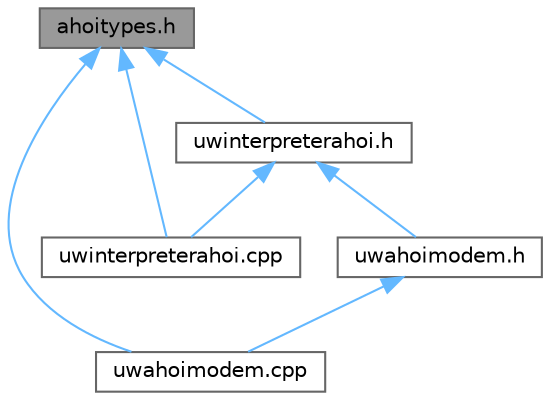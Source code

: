 digraph "ahoitypes.h"
{
 // LATEX_PDF_SIZE
  bgcolor="transparent";
  edge [fontname=Helvetica,fontsize=10,labelfontname=Helvetica,labelfontsize=10];
  node [fontname=Helvetica,fontsize=10,shape=box,height=0.2,width=0.4];
  Node1 [id="Node000001",label="ahoitypes.h",height=0.2,width=0.4,color="gray40", fillcolor="grey60", style="filled", fontcolor="black",tooltip=" "];
  Node1 -> Node2 [id="edge1_Node000001_Node000002",dir="back",color="steelblue1",style="solid",tooltip=" "];
  Node2 [id="Node000002",label="uwahoimodem.cpp",height=0.2,width=0.4,color="grey40", fillcolor="white", style="filled",URL="$uwahoimodem_8cpp.html",tooltip=" "];
  Node1 -> Node3 [id="edge2_Node000001_Node000003",dir="back",color="steelblue1",style="solid",tooltip=" "];
  Node3 [id="Node000003",label="uwinterpreterahoi.cpp",height=0.2,width=0.4,color="grey40", fillcolor="white", style="filled",URL="$uwinterpreterahoi_8cpp.html",tooltip=" "];
  Node1 -> Node4 [id="edge3_Node000001_Node000004",dir="back",color="steelblue1",style="solid",tooltip=" "];
  Node4 [id="Node000004",label="uwinterpreterahoi.h",height=0.2,width=0.4,color="grey40", fillcolor="white", style="filled",URL="$uwinterpreterahoi_8h.html",tooltip="Interpreter for commands and responses for ahoi! modems, TUHH, Hamburg."];
  Node4 -> Node5 [id="edge4_Node000004_Node000005",dir="back",color="steelblue1",style="solid",tooltip=" "];
  Node5 [id="Node000005",label="uwahoimodem.h",height=0.2,width=0.4,color="grey40", fillcolor="white", style="filled",URL="$uwahoimodem_8h.html",tooltip="Driver for ahoi! acoustic UW modems: developed by TUUH, Hamburg."];
  Node5 -> Node2 [id="edge5_Node000005_Node000002",dir="back",color="steelblue1",style="solid",tooltip=" "];
  Node4 -> Node3 [id="edge6_Node000004_Node000003",dir="back",color="steelblue1",style="solid",tooltip=" "];
}
